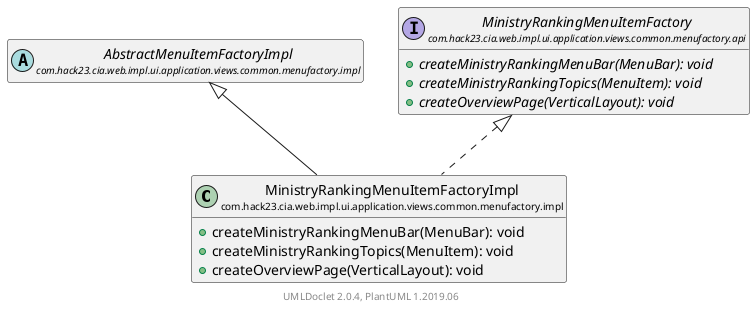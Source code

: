 @startuml
    set namespaceSeparator none
    hide empty fields
    hide empty methods

    class "<size:14>MinistryRankingMenuItemFactoryImpl\n<size:10>com.hack23.cia.web.impl.ui.application.views.common.menufactory.impl" as com.hack23.cia.web.impl.ui.application.views.common.menufactory.impl.MinistryRankingMenuItemFactoryImpl [[MinistryRankingMenuItemFactoryImpl.html]] {
        +createMinistryRankingMenuBar(MenuBar): void
        +createMinistryRankingTopics(MenuItem): void
        +createOverviewPage(VerticalLayout): void
    }

    abstract class "<size:14>AbstractMenuItemFactoryImpl\n<size:10>com.hack23.cia.web.impl.ui.application.views.common.menufactory.impl" as com.hack23.cia.web.impl.ui.application.views.common.menufactory.impl.AbstractMenuItemFactoryImpl [[AbstractMenuItemFactoryImpl.html]]
    interface "<size:14>MinistryRankingMenuItemFactory\n<size:10>com.hack23.cia.web.impl.ui.application.views.common.menufactory.api" as com.hack23.cia.web.impl.ui.application.views.common.menufactory.api.MinistryRankingMenuItemFactory [[../api/MinistryRankingMenuItemFactory.html]] {
        {abstract} +createMinistryRankingMenuBar(MenuBar): void
        {abstract} +createMinistryRankingTopics(MenuItem): void
        {abstract} +createOverviewPage(VerticalLayout): void
    }

    com.hack23.cia.web.impl.ui.application.views.common.menufactory.impl.AbstractMenuItemFactoryImpl <|-- com.hack23.cia.web.impl.ui.application.views.common.menufactory.impl.MinistryRankingMenuItemFactoryImpl
    com.hack23.cia.web.impl.ui.application.views.common.menufactory.api.MinistryRankingMenuItemFactory <|.. com.hack23.cia.web.impl.ui.application.views.common.menufactory.impl.MinistryRankingMenuItemFactoryImpl

    center footer UMLDoclet 2.0.4, PlantUML 1.2019.06
@enduml

